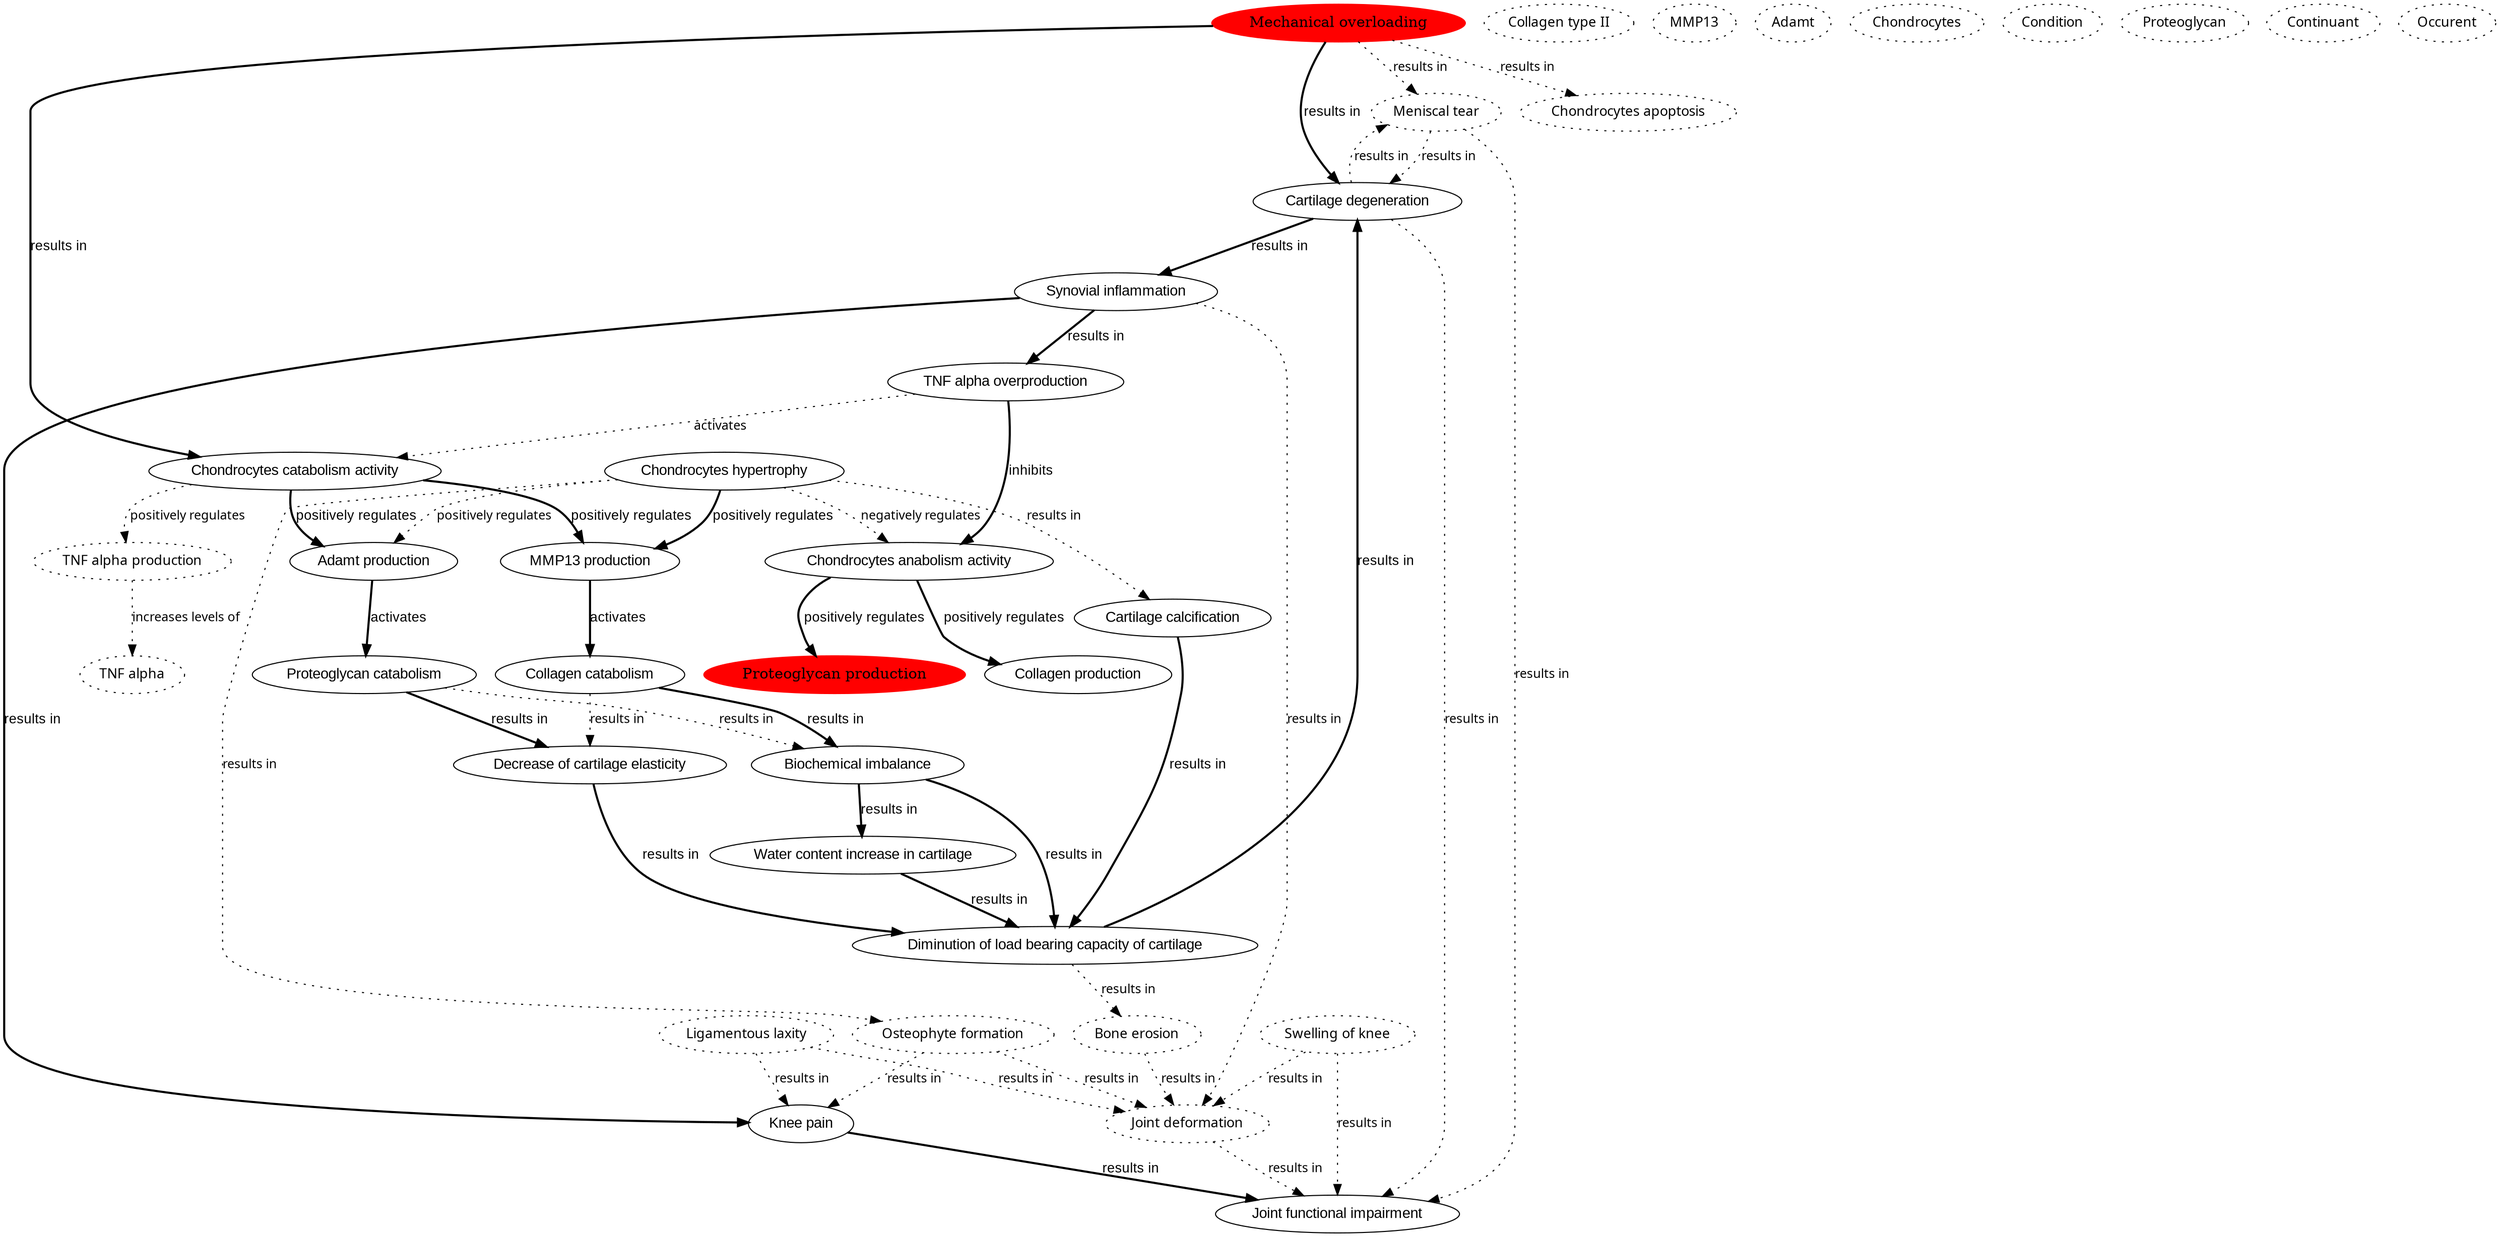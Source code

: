 digraph g {
"http://plumdeq.xyz/ontologies/hypothesis/Joint_functional_impairment" [label="Joint functional impairment",shape="ellipse",fontsize=14.0,fontname="Arial"] ;
"http://plumdeq.xyz/ontologies/hypothesis/Mechanical_overloading" [label="Mechanical overloading",shape="ellipse",style="filled",color="red"] ;
"http://plumdeq.xyz/ontologies/hypothesis/Bone_erosion" [label="Bone erosion",shape="ellipse",style="dotted",fontsize=13.0,fontname="Tahoma"] ;
"http://plumdeq.xyz/ontologies/hypothesis/Adamt_production" [label="Adamt production",shape="ellipse",fontsize=14.0,fontname="Arial"] ;
"http://plumdeq.xyz/ontologies/hypothesis/Chondrocytes_catabolism_activity" [label="Chondrocytes catabolism activity",shape="ellipse",fontsize=14.0,fontname="Arial"] ;
"http://plumdeq.xyz/ontologies/hypothesis/TNF_alpha" [label="TNF alpha",shape="ellipse",style="dotted",fontsize=13.0,fontname="Tahoma"] ;
"http://plumdeq.xyz/ontologies/hypothesis/Chondrocytes_hypertrophy" [label="Chondrocytes hypertrophy",shape="ellipse",fontsize=14.0,fontname="Arial"] ;
"http://plumdeq.xyz/ontologies/hypothesis/Osteophyte_formation" [label="Osteophyte formation",shape="ellipse",style="dotted",fontsize=13.0,fontname="Tahoma"] ;
"http://plumdeq.xyz/ontologies/hypothesis/Diminution_of_load_bearing_capacity_of_cartilage" [label="Diminution of load bearing capacity of cartilage",shape="ellipse",fontsize=14.0,fontname="Arial"] ;
"http://plumdeq.xyz/ontologies/hypothesis/TNF_alpha_overproduction" [label="TNF alpha overproduction",shape="ellipse",fontsize=14.0,fontname="Arial"] ;
"http://plumdeq.xyz/ontologies/hypothesis/Cartilage_calcification" [label="Cartilage calcification",shape="ellipse",fontsize=14.0,fontname="Arial"] ;
"http://plumdeq.xyz/ontologies/hypothesis/Collagen_type_II" [label="Collagen type II",shape="ellipse",style="dotted",fontsize=13.0,fontname="Tahoma"] ;
"http://plumdeq.xyz/ontologies/hypothesis/Collagen_production" [label="Collagen production",shape="ellipse",fontsize=14.0,fontname="Arial"] ;
"http://plumdeq.xyz/ontologies/hypothesis/MMP13" [label="MMP13",shape="ellipse",style="dotted",fontsize=13.0,fontname="Tahoma"] ;
"http://plumdeq.xyz/ontologies/hypothesis/Meniscal_tear" [label="Meniscal tear",shape="ellipse",style="dotted",fontsize=13.0,fontname="Tahoma"] ;
"http://plumdeq.xyz/ontologies/hypothesis/Swelling_of_knee" [label="Swelling of knee",shape="ellipse",style="dotted",fontsize=13.0,fontname="Tahoma"] ;
"http://plumdeq.xyz/ontologies/hypothesis/Chondrocytes_anabolism_activity" [label="Chondrocytes anabolism activity",shape="ellipse",fontsize=14.0,fontname="Arial"] ;
"http://plumdeq.xyz/ontologies/hypothesis/Adamt" [label="Adamt",shape="ellipse",style="dotted",fontsize=13.0,fontname="Tahoma"] ;
"http://plumdeq.xyz/ontologies/hypothesis/Chondrocytes" [label="Chondrocytes",shape="ellipse",style="dotted",fontsize=13.0,fontname="Tahoma"] ;
"http://plumdeq.xyz/ontologies/hypothesis/TNF_alpha_production" [label="TNF alpha production",shape="ellipse",style="dotted",fontsize=13.0,fontname="Tahoma"] ;
"http://plumdeq.xyz/ontologies/hypothesis/Water_content_increase_in_cartilage" [label="Water content increase in cartilage",shape="ellipse",fontsize=14.0,fontname="Arial"] ;
"http://plumdeq.xyz/ontologies/hypothesis/Condition" [label="Condition",shape="ellipse",style="dotted",fontsize=13.0,fontname="Tahoma"] ;
"http://plumdeq.xyz/ontologies/hypothesis/Proteoglycan" [label="Proteoglycan",shape="ellipse",style="dotted",fontsize=13.0,fontname="Tahoma"] ;
"http://plumdeq.xyz/ontologies/hypothesis/Synovial_inflammation" [label="Synovial inflammation",shape="ellipse",fontsize=14.0,fontname="Arial"] ;
"http://plumdeq.xyz/ontologies/hypothesis/Continuant" [label="Continuant",shape="ellipse",style="dotted",fontsize=13.0,fontname="Tahoma"] ;
"http://plumdeq.xyz/ontologies/hypothesis/Collagen_catabolism" [label="Collagen catabolism",shape="ellipse",fontsize=14.0,fontname="Arial"] ;
"http://plumdeq.xyz/ontologies/hypothesis/Joint_deformation" [label="Joint deformation",shape="ellipse",style="dotted",fontsize=13.0,fontname="Tahoma"] ;
"http://plumdeq.xyz/ontologies/hypothesis/Occurent" [label="Occurent",shape="ellipse",style="dotted",fontsize=13.0,fontname="Tahoma"] ;
"http://plumdeq.xyz/ontologies/hypothesis/Proteoglycan_catabolism" [label="Proteoglycan catabolism",shape="ellipse",fontsize=14.0,fontname="Arial"] ;
"http://plumdeq.xyz/ontologies/hypothesis/Cartilage_degeneration" [label="Cartilage degeneration",shape="ellipse",fontsize=14.0,fontname="Arial"] ;
"http://plumdeq.xyz/ontologies/hypothesis/Ligamentous_laxity" [label="Ligamentous laxity",shape="ellipse",style="dotted",fontsize=13.0,fontname="Tahoma"] ;
"http://plumdeq.xyz/ontologies/hypothesis/MMP13_production" [label="MMP13 production",shape="ellipse",fontsize=14.0,fontname="Arial"] ;
"http://plumdeq.xyz/ontologies/hypothesis/Biochemical_imbalance" [label="Biochemical imbalance",shape="ellipse",fontsize=14.0,fontname="Arial"] ;
"http://plumdeq.xyz/ontologies/hypothesis/Decrease_of_cartilage_elasticity" [label="Decrease of cartilage elasticity",shape="ellipse",fontsize=14.0,fontname="Arial"] ;
"http://plumdeq.xyz/ontologies/hypothesis/Proteoglycan_production" [label="Proteoglycan production",shape="ellipse",style="filled",color="red"] ;
"http://plumdeq.xyz/ontologies/hypothesis/Knee_pain" [label="Knee pain",shape="ellipse",fontsize=14.0,fontname="Arial"] ;
"http://plumdeq.xyz/ontologies/hypothesis/Chondrocytes_apoptosis" [label="Chondrocytes apoptosis",shape="ellipse",style="dotted",fontsize=13.0,fontname="Tahoma"] ;
"http://plumdeq.xyz/ontologies/hypothesis/Mechanical_overloading" -> "http://plumdeq.xyz/ontologies/hypothesis/Cartilage_degeneration" [label="results in",style="bold",fontsize=13.0,fontname="Arial"] ;
"http://plumdeq.xyz/ontologies/hypothesis/Mechanical_overloading" -> "http://plumdeq.xyz/ontologies/hypothesis/Chondrocytes_apoptosis" [label="results in",style="dotted",fontsize=12.0,fontname="Tahoma"] ;
"http://plumdeq.xyz/ontologies/hypothesis/Mechanical_overloading" -> "http://plumdeq.xyz/ontologies/hypothesis/Meniscal_tear" [label="results in",style="dotted",fontsize=12.0,fontname="Tahoma"] ;
"http://plumdeq.xyz/ontologies/hypothesis/Mechanical_overloading" -> "http://plumdeq.xyz/ontologies/hypothesis/Chondrocytes_catabolism_activity" [label="results in",style="bold",fontsize=13.0,fontname="Arial"] ;
"http://plumdeq.xyz/ontologies/hypothesis/Bone_erosion" -> "http://plumdeq.xyz/ontologies/hypothesis/Joint_deformation" [label="results in",style="dotted",fontsize=12.0,fontname="Tahoma"] ;
"http://plumdeq.xyz/ontologies/hypothesis/Adamt_production" -> "http://plumdeq.xyz/ontologies/hypothesis/Proteoglycan_catabolism" [label="activates",style="bold",fontsize=13.0,fontname="Arial"] ;
"http://plumdeq.xyz/ontologies/hypothesis/Chondrocytes_catabolism_activity" -> "http://plumdeq.xyz/ontologies/hypothesis/TNF_alpha_production" [label="positively regulates",style="dotted",fontsize=12.0,fontname="Tahoma"] ;
"http://plumdeq.xyz/ontologies/hypothesis/Chondrocytes_catabolism_activity" -> "http://plumdeq.xyz/ontologies/hypothesis/Adamt_production" [label="positively regulates",style="bold",fontsize=13.0,fontname="Arial"] ;
"http://plumdeq.xyz/ontologies/hypothesis/Chondrocytes_catabolism_activity" -> "http://plumdeq.xyz/ontologies/hypothesis/MMP13_production" [label="positively regulates",style="bold",fontsize=13.0,fontname="Arial"] ;
"http://plumdeq.xyz/ontologies/hypothesis/Chondrocytes_hypertrophy" -> "http://plumdeq.xyz/ontologies/hypothesis/Chondrocytes_anabolism_activity" [label="negatively regulates",style="dotted",fontsize=12.0,fontname="Tahoma"] ;
"http://plumdeq.xyz/ontologies/hypothesis/Chondrocytes_hypertrophy" -> "http://plumdeq.xyz/ontologies/hypothesis/Osteophyte_formation" [label="results in",style="dotted",fontsize=12.0,fontname="Tahoma"] ;
"http://plumdeq.xyz/ontologies/hypothesis/Chondrocytes_hypertrophy" -> "http://plumdeq.xyz/ontologies/hypothesis/Adamt_production" [label="positively regulates",style="dotted",fontsize=12.0,fontname="Tahoma"] ;
"http://plumdeq.xyz/ontologies/hypothesis/Chondrocytes_hypertrophy" -> "http://plumdeq.xyz/ontologies/hypothesis/MMP13_production" [label="positively regulates",style="bold",fontsize=13.0,fontname="Arial"] ;
"http://plumdeq.xyz/ontologies/hypothesis/Chondrocytes_hypertrophy" -> "http://plumdeq.xyz/ontologies/hypothesis/Cartilage_calcification" [label="results in",style="dotted",fontsize=12.0,fontname="Tahoma"] ;
"http://plumdeq.xyz/ontologies/hypothesis/Osteophyte_formation" -> "http://plumdeq.xyz/ontologies/hypothesis/Joint_deformation" [label="results in",style="dotted",fontsize=12.0,fontname="Tahoma"] ;
"http://plumdeq.xyz/ontologies/hypothesis/Osteophyte_formation" -> "http://plumdeq.xyz/ontologies/hypothesis/Knee_pain" [label="results in",style="dotted",fontsize=12.0,fontname="Tahoma"] ;
"http://plumdeq.xyz/ontologies/hypothesis/Diminution_of_load_bearing_capacity_of_cartilage" -> "http://plumdeq.xyz/ontologies/hypothesis/Cartilage_degeneration" [label="results in",style="bold",fontsize=13.0,fontname="Arial"] ;
"http://plumdeq.xyz/ontologies/hypothesis/Diminution_of_load_bearing_capacity_of_cartilage" -> "http://plumdeq.xyz/ontologies/hypothesis/Bone_erosion" [label="results in",style="dotted",fontsize=12.0,fontname="Tahoma"] ;
"http://plumdeq.xyz/ontologies/hypothesis/TNF_alpha_overproduction" -> "http://plumdeq.xyz/ontologies/hypothesis/Chondrocytes_anabolism_activity" [label="inhibits",style="bold",fontsize=13.0,fontname="Arial"] ;
"http://plumdeq.xyz/ontologies/hypothesis/TNF_alpha_overproduction" -> "http://plumdeq.xyz/ontologies/hypothesis/Chondrocytes_catabolism_activity" [label="activates",style="dotted",fontsize=12.0,fontname="Tahoma"] ;
"http://plumdeq.xyz/ontologies/hypothesis/Cartilage_calcification" -> "http://plumdeq.xyz/ontologies/hypothesis/Diminution_of_load_bearing_capacity_of_cartilage" [label="results in",style="bold",fontsize=13.0,fontname="Arial"] ;
"http://plumdeq.xyz/ontologies/hypothesis/Meniscal_tear" -> "http://plumdeq.xyz/ontologies/hypothesis/Cartilage_degeneration" [label="results in",style="dotted",fontsize=12.0,fontname="Tahoma"] ;
"http://plumdeq.xyz/ontologies/hypothesis/Meniscal_tear" -> "http://plumdeq.xyz/ontologies/hypothesis/Joint_functional_impairment" [label="results in",style="dotted",fontsize=12.0,fontname="Tahoma"] ;
"http://plumdeq.xyz/ontologies/hypothesis/Swelling_of_knee" -> "http://plumdeq.xyz/ontologies/hypothesis/Joint_functional_impairment" [label="results in",style="dotted",fontsize=12.0,fontname="Tahoma"] ;
"http://plumdeq.xyz/ontologies/hypothesis/Swelling_of_knee" -> "http://plumdeq.xyz/ontologies/hypothesis/Joint_deformation" [label="results in",style="dotted",fontsize=12.0,fontname="Tahoma"] ;
"http://plumdeq.xyz/ontologies/hypothesis/Chondrocytes_anabolism_activity" -> "http://plumdeq.xyz/ontologies/hypothesis/Collagen_production" [label="positively regulates",style="bold",fontsize=13.0,fontname="Arial"] ;
"http://plumdeq.xyz/ontologies/hypothesis/Chondrocytes_anabolism_activity" -> "http://plumdeq.xyz/ontologies/hypothesis/Proteoglycan_production" [label="positively regulates",style="bold",fontsize=13.0,fontname="Arial"] ;
"http://plumdeq.xyz/ontologies/hypothesis/TNF_alpha_production" -> "http://plumdeq.xyz/ontologies/hypothesis/TNF_alpha" [label="increases levels of",style="dotted",fontsize=12.0,fontname="Tahoma"] ;
"http://plumdeq.xyz/ontologies/hypothesis/Water_content_increase_in_cartilage" -> "http://plumdeq.xyz/ontologies/hypothesis/Diminution_of_load_bearing_capacity_of_cartilage" [label="results in",style="bold",fontsize=13.0,fontname="Arial"] ;
"http://plumdeq.xyz/ontologies/hypothesis/Synovial_inflammation" -> "http://plumdeq.xyz/ontologies/hypothesis/Joint_deformation" [label="results in",style="dotted",fontsize=12.0,fontname="Tahoma"] ;
"http://plumdeq.xyz/ontologies/hypothesis/Synovial_inflammation" -> "http://plumdeq.xyz/ontologies/hypothesis/TNF_alpha_overproduction" [label="results in",style="bold",fontsize=13.0,fontname="Arial"] ;
"http://plumdeq.xyz/ontologies/hypothesis/Synovial_inflammation" -> "http://plumdeq.xyz/ontologies/hypothesis/Knee_pain" [label="results in",style="bold",fontsize=13.0,fontname="Arial"] ;
"http://plumdeq.xyz/ontologies/hypothesis/Collagen_catabolism" -> "http://plumdeq.xyz/ontologies/hypothesis/Biochemical_imbalance" [label="results in",style="bold",fontsize=13.0,fontname="Arial"] ;
"http://plumdeq.xyz/ontologies/hypothesis/Collagen_catabolism" -> "http://plumdeq.xyz/ontologies/hypothesis/Decrease_of_cartilage_elasticity" [label="results in",style="dotted",fontsize=12.0,fontname="Tahoma"] ;
"http://plumdeq.xyz/ontologies/hypothesis/Joint_deformation" -> "http://plumdeq.xyz/ontologies/hypothesis/Joint_functional_impairment" [label="results in",style="dotted",fontsize=12.0,fontname="Tahoma"] ;
"http://plumdeq.xyz/ontologies/hypothesis/Proteoglycan_catabolism" -> "http://plumdeq.xyz/ontologies/hypothesis/Biochemical_imbalance" [label="results in",style="dotted",fontsize=12.0,fontname="Tahoma"] ;
"http://plumdeq.xyz/ontologies/hypothesis/Proteoglycan_catabolism" -> "http://plumdeq.xyz/ontologies/hypothesis/Decrease_of_cartilage_elasticity" [label="results in",style="bold",fontsize=13.0,fontname="Arial"] ;
"http://plumdeq.xyz/ontologies/hypothesis/Cartilage_degeneration" -> "http://plumdeq.xyz/ontologies/hypothesis/Joint_functional_impairment" [label="results in",style="dotted",fontsize=12.0,fontname="Tahoma"] ;
"http://plumdeq.xyz/ontologies/hypothesis/Cartilage_degeneration" -> "http://plumdeq.xyz/ontologies/hypothesis/Synovial_inflammation" [label="results in",style="bold",fontsize=13.0,fontname="Arial"] ;
"http://plumdeq.xyz/ontologies/hypothesis/Cartilage_degeneration" -> "http://plumdeq.xyz/ontologies/hypothesis/Meniscal_tear" [label="results in",style="dotted",fontsize=12.0,fontname="Tahoma"] ;
"http://plumdeq.xyz/ontologies/hypothesis/Ligamentous_laxity" -> "http://plumdeq.xyz/ontologies/hypothesis/Joint_deformation" [label="results in",style="dotted",fontsize=12.0,fontname="Tahoma"] ;
"http://plumdeq.xyz/ontologies/hypothesis/Ligamentous_laxity" -> "http://plumdeq.xyz/ontologies/hypothesis/Knee_pain" [label="results in",style="dotted",fontsize=12.0,fontname="Tahoma"] ;
"http://plumdeq.xyz/ontologies/hypothesis/MMP13_production" -> "http://plumdeq.xyz/ontologies/hypothesis/Collagen_catabolism" [label="activates",style="bold",fontsize=13.0,fontname="Arial"] ;
"http://plumdeq.xyz/ontologies/hypothesis/Biochemical_imbalance" -> "http://plumdeq.xyz/ontologies/hypothesis/Water_content_increase_in_cartilage" [label="results in",style="bold",fontsize=13.0,fontname="Arial"] ;
"http://plumdeq.xyz/ontologies/hypothesis/Biochemical_imbalance" -> "http://plumdeq.xyz/ontologies/hypothesis/Diminution_of_load_bearing_capacity_of_cartilage" [label="results in",style="bold",fontsize=13.0,fontname="Arial"] ;
"http://plumdeq.xyz/ontologies/hypothesis/Decrease_of_cartilage_elasticity" -> "http://plumdeq.xyz/ontologies/hypothesis/Diminution_of_load_bearing_capacity_of_cartilage" [label="results in",style="bold",fontsize=13.0,fontname="Arial"] ;
"http://plumdeq.xyz/ontologies/hypothesis/Knee_pain" -> "http://plumdeq.xyz/ontologies/hypothesis/Joint_functional_impairment" [label="results in",style="bold",fontsize=13.0,fontname="Arial"] ;
}
